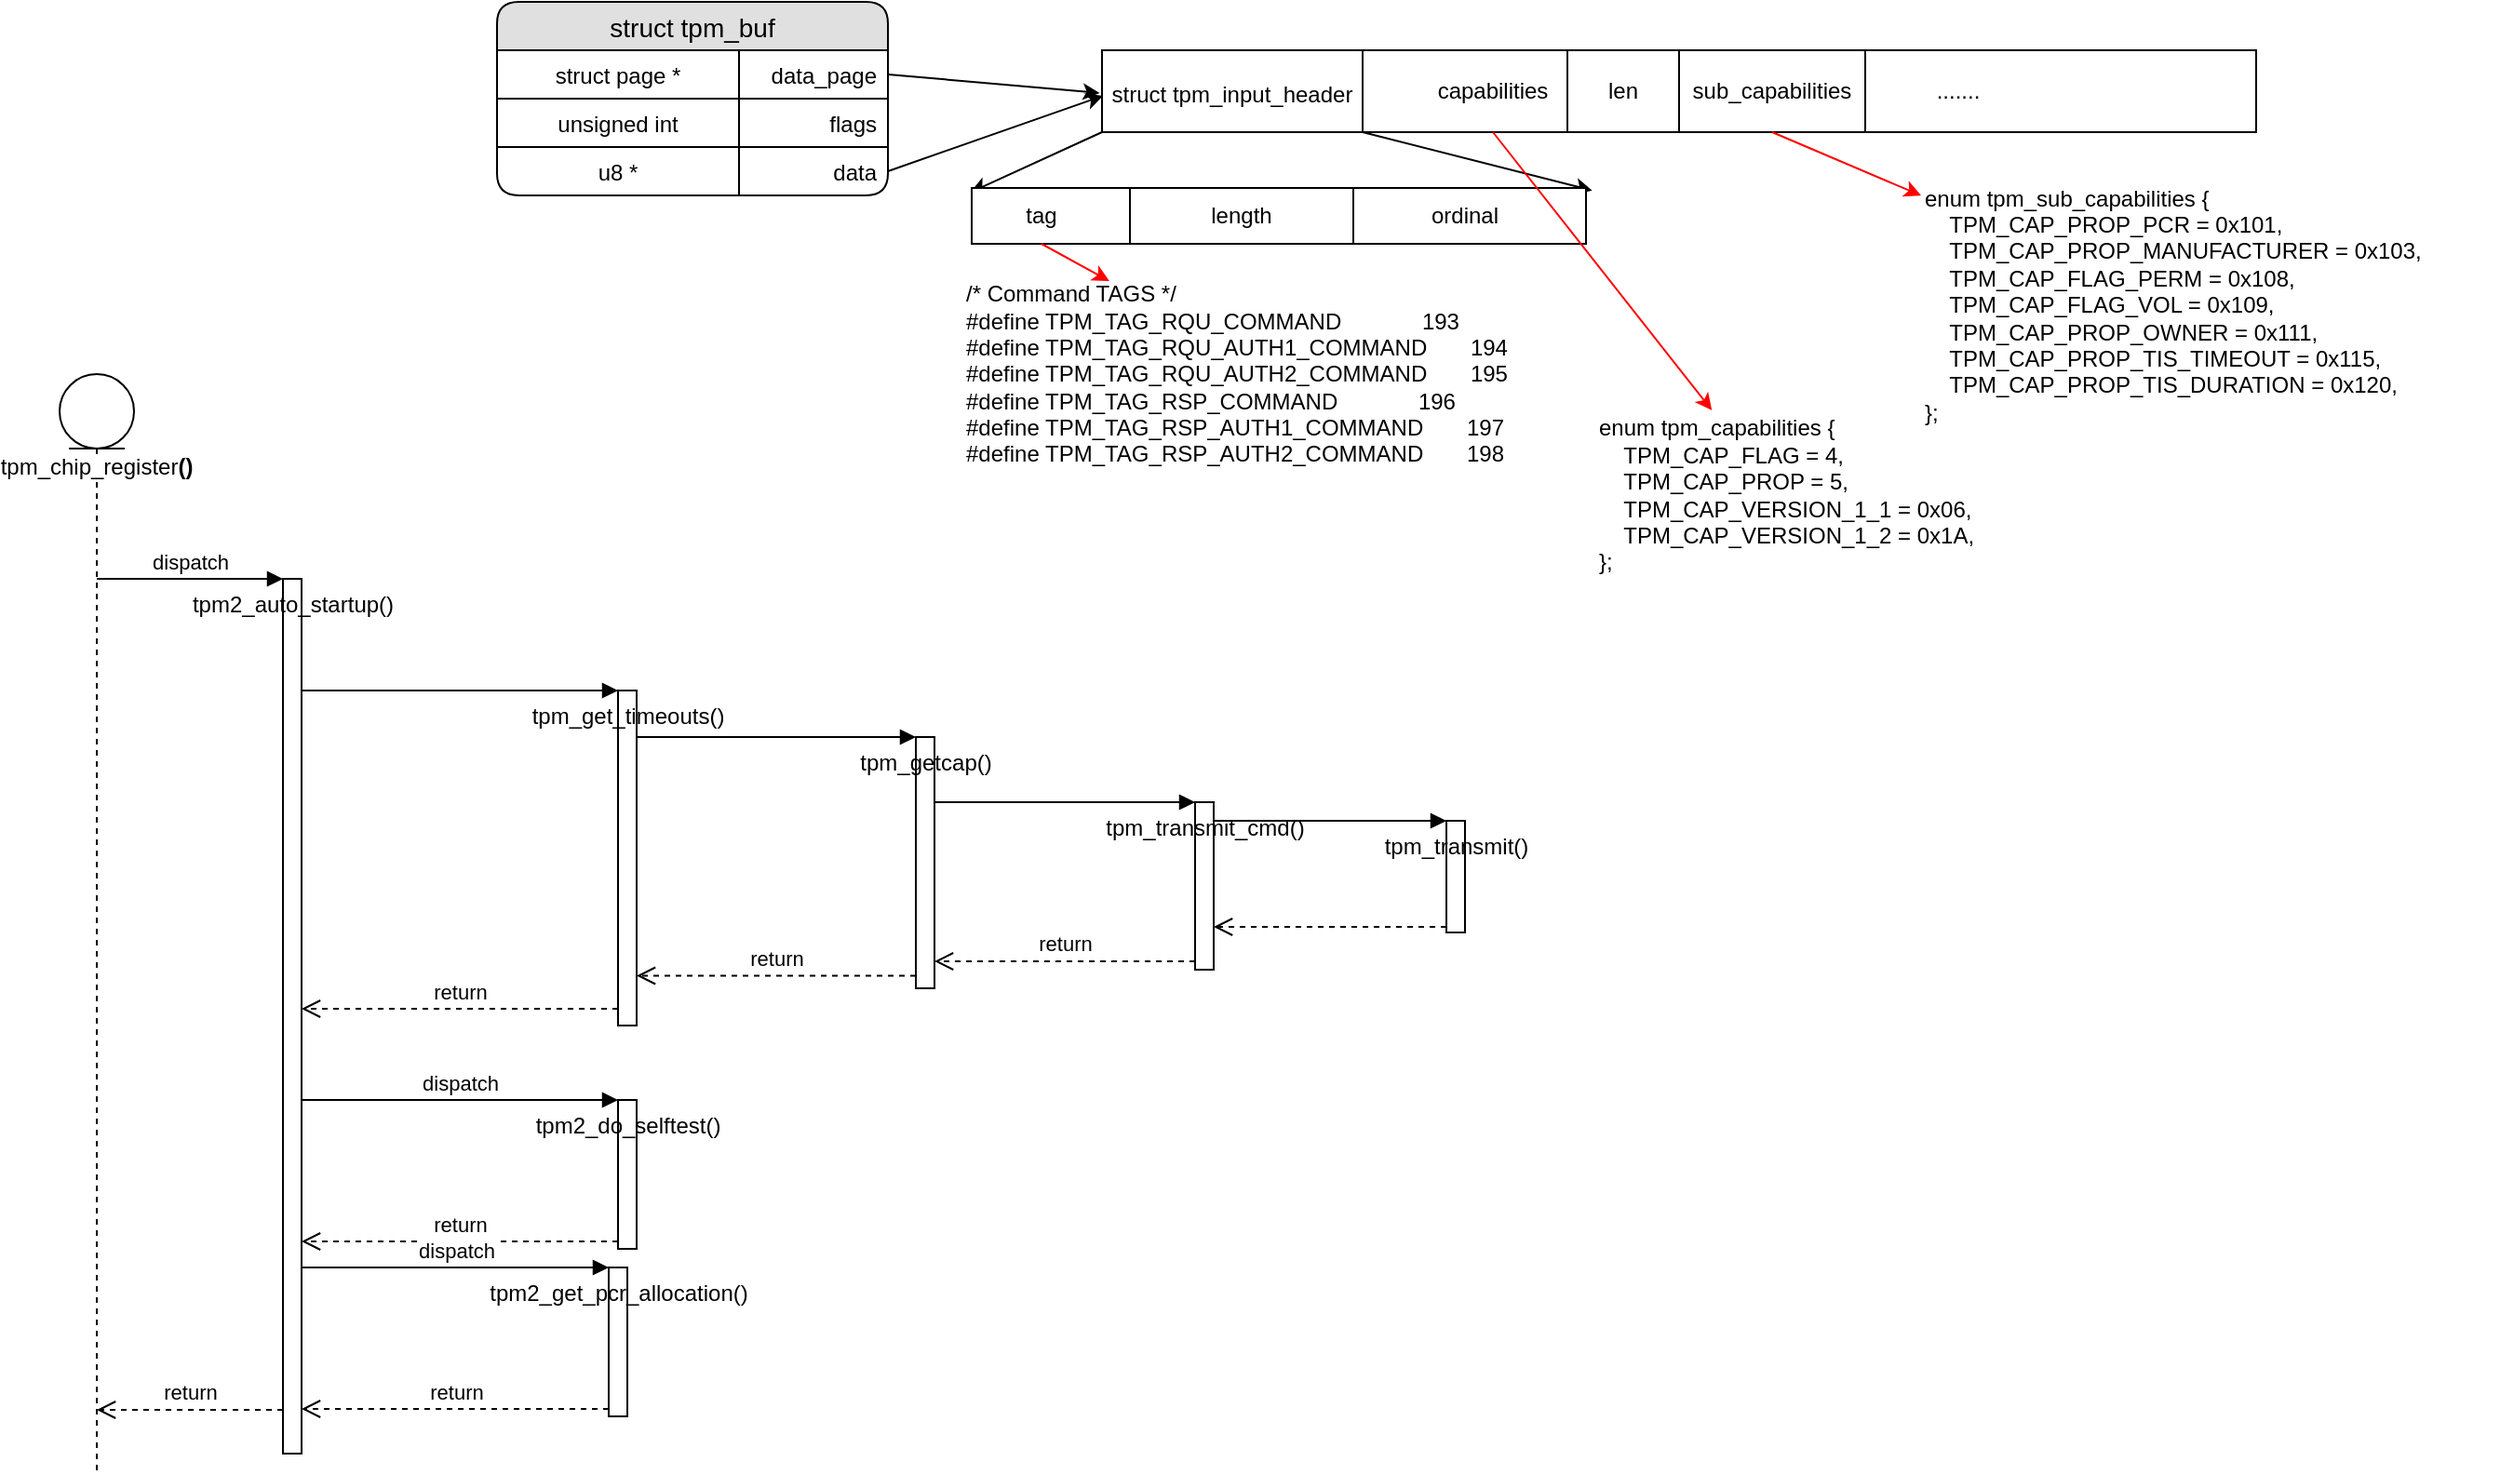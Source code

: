 <mxfile version="12.0.2" type="github" pages="1"><diagram name="Page-1" id="13e1069c-82ec-6db2-03f1-153e76fe0fe0"><mxGraphModel dx="928" dy="590" grid="1" gridSize="10" guides="1" tooltips="1" connect="1" arrows="1" fold="1" page="1" pageScale="1" pageWidth="1100" pageHeight="850" background="#ffffff" math="0" shadow="0"><root><mxCell id="0"/><mxCell id="1" parent="0"/><mxCell id="Mt0ZXmhcroYEEl3PlKNf-1" value="tpm_chip_register&lt;b&gt;()&lt;/b&gt;" style="shape=umlLifeline;participant=umlEntity;perimeter=lifelinePerimeter;whiteSpace=wrap;html=1;container=1;collapsible=0;recursiveResize=0;verticalAlign=top;spacingTop=36;labelBackgroundColor=#ffffff;outlineConnect=0;" vertex="1" parent="1"><mxGeometry x="190" y="230" width="40" height="590" as="geometry"/></mxCell><mxCell id="Mt0ZXmhcroYEEl3PlKNf-6" value="tpm2_auto_startup()" style="html=1;points=[];perimeter=orthogonalPerimeter;verticalAlign=top;" vertex="1" parent="1"><mxGeometry x="310" y="340" width="10" height="470" as="geometry"/></mxCell><mxCell id="Mt0ZXmhcroYEEl3PlKNf-7" value="dispatch" style="html=1;verticalAlign=bottom;endArrow=block;entryX=0;entryY=0;" edge="1" target="Mt0ZXmhcroYEEl3PlKNf-6" parent="1" source="Mt0ZXmhcroYEEl3PlKNf-1"><mxGeometry relative="1" as="geometry"><mxPoint x="215" y="260.0" as="sourcePoint"/></mxGeometry></mxCell><mxCell id="Mt0ZXmhcroYEEl3PlKNf-8" value="return" style="html=1;verticalAlign=bottom;endArrow=open;dashed=1;endSize=8;exitX=0;exitY=0.95;" edge="1" source="Mt0ZXmhcroYEEl3PlKNf-6" parent="1" target="Mt0ZXmhcroYEEl3PlKNf-1"><mxGeometry relative="1" as="geometry"><mxPoint x="240" y="336" as="targetPoint"/></mxGeometry></mxCell><mxCell id="Mt0ZXmhcroYEEl3PlKNf-9" value="tpm_get_timeouts()" style="html=1;points=[];perimeter=orthogonalPerimeter;verticalAlign=top;" vertex="1" parent="1"><mxGeometry x="490" y="400" width="10" height="180" as="geometry"/></mxCell><mxCell id="Mt0ZXmhcroYEEl3PlKNf-10" value="" style="html=1;verticalAlign=bottom;endArrow=block;entryX=0;entryY=0;" edge="1" target="Mt0ZXmhcroYEEl3PlKNf-9" parent="1" source="Mt0ZXmhcroYEEl3PlKNf-6"><mxGeometry relative="1" as="geometry"><mxPoint x="330" y="280" as="sourcePoint"/></mxGeometry></mxCell><mxCell id="Mt0ZXmhcroYEEl3PlKNf-11" value="return" style="html=1;verticalAlign=bottom;endArrow=open;dashed=1;endSize=8;exitX=0;exitY=0.95;" edge="1" source="Mt0ZXmhcroYEEl3PlKNf-9" parent="1" target="Mt0ZXmhcroYEEl3PlKNf-6"><mxGeometry relative="1" as="geometry"><mxPoint x="330" y="356" as="targetPoint"/></mxGeometry></mxCell><mxCell id="Mt0ZXmhcroYEEl3PlKNf-14" value="tpm2_do_selftest()" style="html=1;points=[];perimeter=orthogonalPerimeter;verticalAlign=top;" vertex="1" parent="1"><mxGeometry x="490" y="620" width="10" height="80" as="geometry"/></mxCell><mxCell id="Mt0ZXmhcroYEEl3PlKNf-15" value="dispatch" style="html=1;verticalAlign=bottom;endArrow=block;entryX=0;entryY=0;" edge="1" target="Mt0ZXmhcroYEEl3PlKNf-14" parent="1" source="Mt0ZXmhcroYEEl3PlKNf-6"><mxGeometry relative="1" as="geometry"><mxPoint x="320" y="425" as="sourcePoint"/></mxGeometry></mxCell><mxCell id="Mt0ZXmhcroYEEl3PlKNf-16" value="return" style="html=1;verticalAlign=bottom;endArrow=open;dashed=1;endSize=8;exitX=0;exitY=0.95;" edge="1" source="Mt0ZXmhcroYEEl3PlKNf-14" parent="1" target="Mt0ZXmhcroYEEl3PlKNf-6"><mxGeometry relative="1" as="geometry"><mxPoint x="420" y="501" as="targetPoint"/></mxGeometry></mxCell><mxCell id="Mt0ZXmhcroYEEl3PlKNf-17" value="tpm2_get_pcr_allocation()" style="html=1;points=[];perimeter=orthogonalPerimeter;verticalAlign=top;align=center;" vertex="1" parent="1"><mxGeometry x="485" y="710" width="10" height="80" as="geometry"/></mxCell><mxCell id="Mt0ZXmhcroYEEl3PlKNf-18" value="dispatch" style="html=1;verticalAlign=bottom;endArrow=block;entryX=0;entryY=0;" edge="1" target="Mt0ZXmhcroYEEl3PlKNf-17" parent="1" source="Mt0ZXmhcroYEEl3PlKNf-6"><mxGeometry relative="1" as="geometry"><mxPoint x="420" y="640" as="sourcePoint"/></mxGeometry></mxCell><mxCell id="Mt0ZXmhcroYEEl3PlKNf-19" value="return" style="html=1;verticalAlign=bottom;endArrow=open;dashed=1;endSize=8;exitX=0;exitY=0.95;" edge="1" source="Mt0ZXmhcroYEEl3PlKNf-17" parent="1" target="Mt0ZXmhcroYEEl3PlKNf-6"><mxGeometry relative="1" as="geometry"><mxPoint x="420" y="716" as="targetPoint"/></mxGeometry></mxCell><mxCell id="Mt0ZXmhcroYEEl3PlKNf-22" value="tpm_getcap()" style="html=1;points=[];perimeter=orthogonalPerimeter;verticalAlign=top;" vertex="1" parent="1"><mxGeometry x="650" y="425" width="10" height="135" as="geometry"/></mxCell><mxCell id="Mt0ZXmhcroYEEl3PlKNf-23" value="" style="html=1;verticalAlign=bottom;endArrow=block;entryX=0;entryY=0;align=left;" edge="1" target="Mt0ZXmhcroYEEl3PlKNf-22" parent="1" source="Mt0ZXmhcroYEEl3PlKNf-9"><mxGeometry relative="1" as="geometry"><mxPoint x="560" y="320" as="sourcePoint"/></mxGeometry></mxCell><mxCell id="Mt0ZXmhcroYEEl3PlKNf-24" value="return" style="html=1;verticalAlign=bottom;endArrow=open;dashed=1;endSize=8;exitX=0;exitY=0.95;" edge="1" source="Mt0ZXmhcroYEEl3PlKNf-22" parent="1" target="Mt0ZXmhcroYEEl3PlKNf-9"><mxGeometry relative="1" as="geometry"><mxPoint x="560" y="349" as="targetPoint"/></mxGeometry></mxCell><mxCell id="Mt0ZXmhcroYEEl3PlKNf-78" value="struct tpm_buf" style="swimlane;fontStyle=0;childLayout=stackLayout;horizontal=1;startSize=26;fillColor=#e0e0e0;horizontalStack=0;resizeParent=1;resizeParentMax=0;resizeLast=0;collapsible=1;marginBottom=0;swimlaneFillColor=#ffffff;align=center;fontSize=14;rounded=1;shadow=0;glass=0;comic=0;" vertex="1" parent="1"><mxGeometry x="425" y="30" width="210" height="104" as="geometry"/></mxCell><mxCell id="Mt0ZXmhcroYEEl3PlKNf-79" value="data_page" style="shape=partialRectangle;top=0;left=0;right=0;bottom=1;align=right;verticalAlign=top;fillColor=none;spacingLeft=34;spacingRight=4;overflow=hidden;rotatable=0;points=[[0,0.5],[1,0.5]];portConstraint=eastwest;dropTarget=0;fontSize=12;" vertex="1" parent="Mt0ZXmhcroYEEl3PlKNf-78"><mxGeometry y="26" width="210" height="26" as="geometry"/></mxCell><mxCell id="Mt0ZXmhcroYEEl3PlKNf-80" value="struct page *" style="shape=partialRectangle;top=0;left=0;bottom=0;fillColor=none;align=center;verticalAlign=top;spacingLeft=4;spacingRight=4;overflow=hidden;rotatable=0;points=[];portConstraint=eastwest;part=1;fontSize=12;" vertex="1" connectable="0" parent="Mt0ZXmhcroYEEl3PlKNf-79"><mxGeometry width="130" height="26" as="geometry"/></mxCell><mxCell id="Mt0ZXmhcroYEEl3PlKNf-81" value="flags" style="shape=partialRectangle;top=0;left=0;right=0;bottom=1;align=right;verticalAlign=top;spacingLeft=34;spacingRight=4;overflow=hidden;rotatable=0;points=[[0,0.5],[1,0.5]];portConstraint=eastwest;dropTarget=0;fontSize=12;fillColor=none;" vertex="1" parent="Mt0ZXmhcroYEEl3PlKNf-78"><mxGeometry y="52" width="210" height="26" as="geometry"/></mxCell><mxCell id="Mt0ZXmhcroYEEl3PlKNf-82" value="unsigned int" style="shape=partialRectangle;top=0;left=0;bottom=0;fillColor=none;align=center;verticalAlign=top;spacingLeft=4;spacingRight=4;overflow=hidden;rotatable=0;points=[];portConstraint=eastwest;part=1;fontSize=12;" vertex="1" connectable="0" parent="Mt0ZXmhcroYEEl3PlKNf-81"><mxGeometry width="130" height="26" as="geometry"/></mxCell><mxCell id="Mt0ZXmhcroYEEl3PlKNf-83" value="data" style="shape=partialRectangle;top=0;left=0;right=0;bottom=1;align=right;verticalAlign=top;spacingLeft=34;spacingRight=4;overflow=hidden;rotatable=0;points=[[0,0.5],[1,0.5]];portConstraint=eastwest;dropTarget=0;fontSize=12;fillColor=none;strokeColor=none;" vertex="1" parent="Mt0ZXmhcroYEEl3PlKNf-78"><mxGeometry y="78" width="210" height="26" as="geometry"/></mxCell><mxCell id="Mt0ZXmhcroYEEl3PlKNf-84" value="u8 *" style="shape=partialRectangle;top=0;left=0;bottom=0;fillColor=none;align=center;verticalAlign=top;spacingLeft=4;spacingRight=4;overflow=hidden;rotatable=0;points=[];portConstraint=eastwest;part=1;fontSize=12;" vertex="1" connectable="0" parent="Mt0ZXmhcroYEEl3PlKNf-83"><mxGeometry width="130" height="26" as="geometry"/></mxCell><mxCell id="Mt0ZXmhcroYEEl3PlKNf-91" value="&lt;font color=&quot;#000000&quot;&gt;&lt;/font&gt;" style="verticalLabelPosition=bottom;verticalAlign=top;html=1;shape=mxgraph.basic.rect;fillColor=#ffffff;fillColor2=none;strokeColor=#000000;strokeWidth=1;size=20;indent=5;rounded=0;shadow=0;glass=0;comic=0;fontColor=#FF6666;align=center;" vertex="1" parent="1"><mxGeometry x="750" y="56" width="620" height="44" as="geometry"/></mxCell><mxCell id="Mt0ZXmhcroYEEl3PlKNf-98" style="edgeStyle=none;rounded=0;orthogonalLoop=1;jettySize=auto;html=1;exitX=0;exitY=1;exitDx=0;exitDy=0;entryX=-0.002;entryY=0.078;entryDx=0;entryDy=0;entryPerimeter=0;fontColor=#FF6666;" edge="1" parent="1" source="Mt0ZXmhcroYEEl3PlKNf-93" target="Mt0ZXmhcroYEEl3PlKNf-97"><mxGeometry relative="1" as="geometry"/></mxCell><mxCell id="Mt0ZXmhcroYEEl3PlKNf-93" value="&lt;font color=&quot;#000000&quot;&gt;struct tpm_input_header&lt;/font&gt;" style="shape=partialRectangle;whiteSpace=wrap;html=1;right=0;top=0;bottom=0;fillColor=none;routingCenterX=-0.5;rounded=0;shadow=0;glass=0;comic=0;fontColor=#FF6666;align=center;" vertex="1" parent="1"><mxGeometry x="750" y="60" width="140" height="40" as="geometry"/></mxCell><mxCell id="Mt0ZXmhcroYEEl3PlKNf-99" style="edgeStyle=none;rounded=0;orthogonalLoop=1;jettySize=auto;html=1;exitX=0;exitY=1;exitDx=0;exitDy=0;entryX=1.01;entryY=0.045;entryDx=0;entryDy=0;entryPerimeter=0;fontColor=#FF6666;" edge="1" parent="1" source="Mt0ZXmhcroYEEl3PlKNf-94" target="Mt0ZXmhcroYEEl3PlKNf-97"><mxGeometry relative="1" as="geometry"/></mxCell><mxCell id="Mt0ZXmhcroYEEl3PlKNf-94" value="&lt;font color=&quot;#000000&quot;&gt;capabilities&lt;/font&gt;" style="shape=partialRectangle;whiteSpace=wrap;html=1;right=0;top=0;bottom=0;fillColor=none;routingCenterX=-0.5;rounded=0;shadow=0;glass=0;comic=0;fontColor=#FF6666;align=center;" vertex="1" parent="1"><mxGeometry x="890" y="56" width="140" height="44" as="geometry"/></mxCell><mxCell id="Mt0ZXmhcroYEEl3PlKNf-95" style="rounded=0;orthogonalLoop=1;jettySize=auto;html=1;exitX=1;exitY=0.5;exitDx=0;exitDy=0;entryX=-0.002;entryY=0.522;entryDx=0;entryDy=0;fontColor=#FF6666;entryPerimeter=0;" edge="1" parent="1" source="Mt0ZXmhcroYEEl3PlKNf-79" target="Mt0ZXmhcroYEEl3PlKNf-91"><mxGeometry relative="1" as="geometry"/></mxCell><mxCell id="Mt0ZXmhcroYEEl3PlKNf-96" style="rounded=0;orthogonalLoop=1;jettySize=auto;html=1;exitX=1;exitY=0.5;exitDx=0;exitDy=0;entryX=0.001;entryY=0.556;entryDx=0;entryDy=0;fontColor=#FF6666;entryPerimeter=0;" edge="1" parent="1" source="Mt0ZXmhcroYEEl3PlKNf-83" target="Mt0ZXmhcroYEEl3PlKNf-91"><mxGeometry relative="1" as="geometry"/></mxCell><mxCell id="Mt0ZXmhcroYEEl3PlKNf-97" value="&lt;font color=&quot;#000000&quot;&gt;&lt;/font&gt;" style="verticalLabelPosition=bottom;verticalAlign=top;html=1;shape=mxgraph.basic.rect;fillColor=#ffffff;fillColor2=none;strokeColor=#000000;strokeWidth=1;size=20;indent=5;rounded=0;shadow=0;glass=0;comic=0;fontColor=#FF6666;align=center;" vertex="1" parent="1"><mxGeometry x="680" y="130" width="330" height="30" as="geometry"/></mxCell><mxCell id="Mt0ZXmhcroYEEl3PlKNf-104" style="edgeStyle=none;rounded=0;orthogonalLoop=1;jettySize=auto;html=1;exitX=0.5;exitY=1;exitDx=0;exitDy=0;fontColor=#000000;strokeColor=#FF0000;" edge="1" parent="1" source="Mt0ZXmhcroYEEl3PlKNf-100" target="Mt0ZXmhcroYEEl3PlKNf-103"><mxGeometry relative="1" as="geometry"/></mxCell><mxCell id="Mt0ZXmhcroYEEl3PlKNf-100" value="&lt;font color=&quot;#000000&quot;&gt;tag&lt;br&gt;&lt;/font&gt;" style="shape=partialRectangle;whiteSpace=wrap;html=1;right=0;top=0;bottom=0;fillColor=none;routingCenterX=-0.5;rounded=0;shadow=0;glass=0;comic=0;fontColor=#FF6666;align=center;" vertex="1" parent="1"><mxGeometry x="680" y="130" width="75" height="30" as="geometry"/></mxCell><mxCell id="Mt0ZXmhcroYEEl3PlKNf-101" value="&lt;font color=&quot;#000000&quot;&gt;length&lt;br&gt;&lt;/font&gt;" style="shape=partialRectangle;whiteSpace=wrap;html=1;right=0;top=0;bottom=0;fillColor=none;routingCenterX=-0.5;rounded=0;shadow=0;glass=0;comic=0;fontColor=#FF6666;align=center;" vertex="1" parent="1"><mxGeometry x="765" y="130" width="120" height="30" as="geometry"/></mxCell><mxCell id="Mt0ZXmhcroYEEl3PlKNf-102" value="&lt;font color=&quot;#000000&quot;&gt;ordinal&lt;br&gt;&lt;/font&gt;" style="shape=partialRectangle;whiteSpace=wrap;html=1;right=0;top=0;bottom=0;fillColor=none;routingCenterX=-0.5;rounded=0;shadow=0;glass=0;comic=0;fontColor=#FF6666;align=center;" vertex="1" parent="1"><mxGeometry x="885" y="130" width="120" height="30" as="geometry"/></mxCell><mxCell id="Mt0ZXmhcroYEEl3PlKNf-103" value="&lt;div&gt;/* Command TAGS */&lt;/div&gt;&lt;div&gt;#define TPM_TAG_RQU_COMMAND&amp;nbsp; &amp;nbsp; &amp;nbsp; &amp;nbsp; &amp;nbsp; &amp;nbsp; &amp;nbsp;193&lt;/div&gt;&lt;div&gt;#define TPM_TAG_RQU_AUTH1_COMMAND&amp;nbsp; &amp;nbsp; &amp;nbsp; &amp;nbsp;194&lt;/div&gt;&lt;div&gt;#define TPM_TAG_RQU_AUTH2_COMMAND&amp;nbsp; &amp;nbsp; &amp;nbsp; &amp;nbsp;195&lt;/div&gt;&lt;div&gt;#define TPM_TAG_RSP_COMMAND&amp;nbsp; &amp;nbsp; &amp;nbsp; &amp;nbsp; &amp;nbsp; &amp;nbsp; &amp;nbsp;196&lt;/div&gt;&lt;div&gt;#define TPM_TAG_RSP_AUTH1_COMMAND&amp;nbsp; &amp;nbsp; &amp;nbsp; &amp;nbsp;197&lt;/div&gt;&lt;div&gt;#define TPM_TAG_RSP_AUTH2_COMMAND&amp;nbsp; &amp;nbsp; &amp;nbsp; &amp;nbsp;198&lt;/div&gt;" style="text;html=1;resizable=0;autosize=1;align=left;verticalAlign=middle;points=[];fillColor=none;strokeColor=none;rounded=0;shadow=0;glass=0;comic=0;fontColor=#000000;" vertex="1" parent="1"><mxGeometry x="675" y="180" width="340" height="100" as="geometry"/></mxCell><mxCell id="Mt0ZXmhcroYEEl3PlKNf-105" value="&lt;font color=&quot;#000000&quot;&gt;len&lt;/font&gt;" style="shape=partialRectangle;whiteSpace=wrap;html=1;right=0;top=0;bottom=0;fillColor=none;routingCenterX=-0.5;rounded=0;shadow=0;glass=0;comic=0;fontColor=#FF6666;align=center;" vertex="1" parent="1"><mxGeometry x="1000" y="56" width="60" height="44" as="geometry"/></mxCell><mxCell id="Mt0ZXmhcroYEEl3PlKNf-112" style="edgeStyle=none;rounded=0;orthogonalLoop=1;jettySize=auto;html=1;exitX=0.5;exitY=1;exitDx=0;exitDy=0;strokeColor=#FF0000;fontColor=#000000;" edge="1" parent="1" source="Mt0ZXmhcroYEEl3PlKNf-106" target="Mt0ZXmhcroYEEl3PlKNf-111"><mxGeometry relative="1" as="geometry"/></mxCell><mxCell id="Mt0ZXmhcroYEEl3PlKNf-106" value="&lt;font color=&quot;#000000&quot;&gt;sub_capabilities&lt;/font&gt;" style="shape=partialRectangle;whiteSpace=wrap;html=1;right=0;top=0;bottom=0;fillColor=none;routingCenterX=-0.5;rounded=0;shadow=0;glass=0;comic=0;fontColor=#FF6666;align=center;" vertex="1" parent="1"><mxGeometry x="1060" y="56" width="100" height="44" as="geometry"/></mxCell><mxCell id="Mt0ZXmhcroYEEl3PlKNf-108" value="&lt;font color=&quot;#000000&quot;&gt;.......&lt;/font&gt;" style="shape=partialRectangle;whiteSpace=wrap;html=1;right=0;top=0;bottom=0;fillColor=none;routingCenterX=-0.5;rounded=0;shadow=0;glass=0;comic=0;fontColor=#FF6666;align=center;" vertex="1" parent="1"><mxGeometry x="1160" y="56" width="100" height="44" as="geometry"/></mxCell><mxCell id="Mt0ZXmhcroYEEl3PlKNf-109" value="&lt;div&gt;enum tpm_capabilities {&lt;/div&gt;&lt;div&gt;&amp;nbsp; &amp;nbsp; TPM_CAP_FLAG = 4,&lt;/div&gt;&lt;div&gt;&amp;nbsp; &amp;nbsp; TPM_CAP_PROP = 5,&lt;/div&gt;&lt;div&gt;&amp;nbsp; &amp;nbsp; TPM_CAP_VERSION_1_1 = 0x06,&lt;/div&gt;&lt;div&gt;&amp;nbsp; &amp;nbsp; TPM_CAP_VERSION_1_2 = 0x1A,&lt;/div&gt;&lt;div&gt;};&lt;/div&gt;" style="text;html=1;resizable=0;autosize=1;align=left;verticalAlign=middle;points=[];fillColor=none;strokeColor=none;rounded=0;shadow=0;glass=0;comic=0;fontColor=#000000;" vertex="1" parent="1"><mxGeometry x="1015" y="250" width="240" height="90" as="geometry"/></mxCell><mxCell id="Mt0ZXmhcroYEEl3PlKNf-110" style="edgeStyle=none;rounded=0;orthogonalLoop=1;jettySize=auto;html=1;exitX=0.5;exitY=1;exitDx=0;exitDy=0;entryX=0.261;entryY=-0.006;entryDx=0;entryDy=0;entryPerimeter=0;strokeColor=#FF0000;fontColor=#000000;" edge="1" parent="1" source="Mt0ZXmhcroYEEl3PlKNf-94" target="Mt0ZXmhcroYEEl3PlKNf-109"><mxGeometry relative="1" as="geometry"/></mxCell><mxCell id="Mt0ZXmhcroYEEl3PlKNf-111" value="&lt;div&gt;enum tpm_sub_capabilities {&lt;/div&gt;&lt;div&gt;&amp;nbsp; &amp;nbsp; TPM_CAP_PROP_PCR = 0x101,&lt;/div&gt;&lt;div&gt;&amp;nbsp; &amp;nbsp; TPM_CAP_PROP_MANUFACTURER = 0x103,&lt;/div&gt;&lt;div&gt;&amp;nbsp; &amp;nbsp; TPM_CAP_FLAG_PERM = 0x108,&lt;/div&gt;&lt;div&gt;&amp;nbsp; &amp;nbsp; TPM_CAP_FLAG_VOL = 0x109,&lt;/div&gt;&lt;div&gt;&amp;nbsp; &amp;nbsp; TPM_CAP_PROP_OWNER = 0x111,&lt;/div&gt;&lt;div&gt;&amp;nbsp; &amp;nbsp; TPM_CAP_PROP_TIS_TIMEOUT = 0x115,&lt;/div&gt;&lt;div&gt;&amp;nbsp; &amp;nbsp; TPM_CAP_PROP_TIS_DURATION = 0x120,&lt;/div&gt;&lt;div&gt;};&lt;/div&gt;&lt;div&gt;&lt;br&gt;&lt;/div&gt;" style="text;html=1;resizable=0;autosize=1;align=left;verticalAlign=middle;points=[];fillColor=none;strokeColor=none;rounded=0;shadow=0;glass=0;comic=0;fontColor=#000000;" vertex="1" parent="1"><mxGeometry x="1190" y="130" width="310" height="140" as="geometry"/></mxCell><mxCell id="Mt0ZXmhcroYEEl3PlKNf-113" value="tpm_transmit_cmd()" style="html=1;points=[];perimeter=orthogonalPerimeter;rounded=0;shadow=0;glass=0;comic=0;fontColor=#000000;align=center;verticalAlign=top;" vertex="1" parent="1"><mxGeometry x="800" y="460" width="10" height="90" as="geometry"/></mxCell><mxCell id="Mt0ZXmhcroYEEl3PlKNf-114" value="" style="html=1;verticalAlign=bottom;endArrow=block;entryX=0;entryY=0;strokeColor=#000000;fontColor=#000000;align=left;" edge="1" target="Mt0ZXmhcroYEEl3PlKNf-113" parent="1" source="Mt0ZXmhcroYEEl3PlKNf-22"><mxGeometry relative="1" as="geometry"><mxPoint x="675" y="445" as="sourcePoint"/></mxGeometry></mxCell><mxCell id="Mt0ZXmhcroYEEl3PlKNf-115" value="return" style="html=1;verticalAlign=bottom;endArrow=open;dashed=1;endSize=8;exitX=0;exitY=0.95;strokeColor=#000000;fontColor=#000000;" edge="1" source="Mt0ZXmhcroYEEl3PlKNf-113" parent="1" target="Mt0ZXmhcroYEEl3PlKNf-22"><mxGeometry relative="1" as="geometry"><mxPoint x="675" y="521" as="targetPoint"/></mxGeometry></mxCell><mxCell id="Mt0ZXmhcroYEEl3PlKNf-119" value="tpm_transmit()" style="html=1;points=[];perimeter=orthogonalPerimeter;rounded=0;shadow=0;glass=0;comic=0;fontColor=#000000;align=center;verticalAlign=top;" vertex="1" parent="1"><mxGeometry x="935" y="470" width="10" height="60" as="geometry"/></mxCell><mxCell id="Mt0ZXmhcroYEEl3PlKNf-120" value="" style="html=1;verticalAlign=bottom;endArrow=block;entryX=0;entryY=0;strokeColor=#000000;fontColor=#000000;align=left;" edge="1" target="Mt0ZXmhcroYEEl3PlKNf-119" parent="1" source="Mt0ZXmhcroYEEl3PlKNf-113"><mxGeometry relative="1" as="geometry"><mxPoint x="860" y="500" as="sourcePoint"/></mxGeometry></mxCell><mxCell id="Mt0ZXmhcroYEEl3PlKNf-121" value="" style="html=1;verticalAlign=bottom;endArrow=open;dashed=1;endSize=8;exitX=0;exitY=0.95;strokeColor=#000000;fontColor=#000000;align=left;" edge="1" source="Mt0ZXmhcroYEEl3PlKNf-119" parent="1" target="Mt0ZXmhcroYEEl3PlKNf-113"><mxGeometry relative="1" as="geometry"><mxPoint x="860" y="546" as="targetPoint"/></mxGeometry></mxCell></root></mxGraphModel></diagram></mxfile>